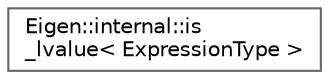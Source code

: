 digraph "类继承关系图"
{
 // LATEX_PDF_SIZE
  bgcolor="transparent";
  edge [fontname=Helvetica,fontsize=10,labelfontname=Helvetica,labelfontsize=10];
  node [fontname=Helvetica,fontsize=10,shape=box,height=0.2,width=0.4];
  rankdir="LR";
  Node0 [id="Node000000",label="Eigen::internal::is\l_lvalue\< ExpressionType \>",height=0.2,width=0.4,color="grey40", fillcolor="white", style="filled",URL="$struct_eigen_1_1internal_1_1is__lvalue.html",tooltip=" "];
}
